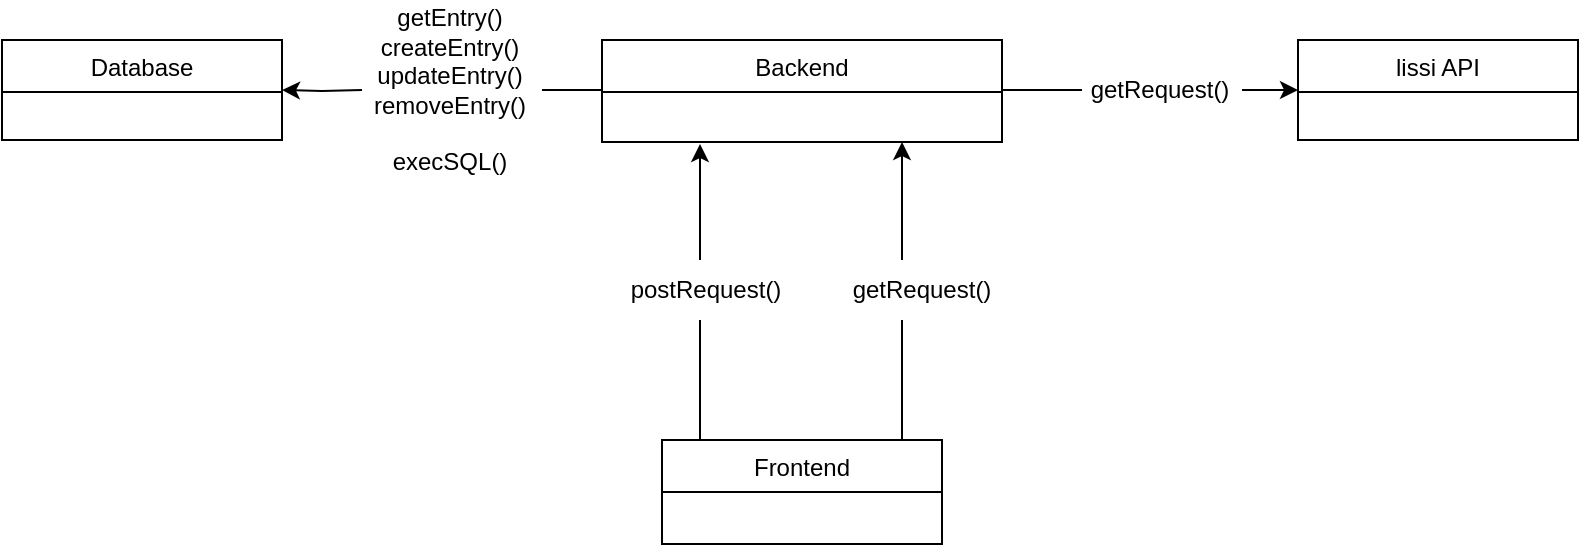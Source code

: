 <mxfile version="18.0.5" type="device"><diagram id="ZJ396-pWzWQ-No3g5gPw" name="Page-1"><mxGraphModel dx="1038" dy="536" grid="1" gridSize="10" guides="1" tooltips="1" connect="1" arrows="1" fold="1" page="1" pageScale="1" pageWidth="827" pageHeight="1169" math="0" shadow="0"><root><mxCell id="0"/><mxCell id="1" parent="0"/><mxCell id="fG8v2CVyYg-OlmHS2oYr-21" style="edgeStyle=orthogonalEdgeStyle;rounded=0;orthogonalLoop=1;jettySize=auto;html=1;entryX=0;entryY=0.5;entryDx=0;entryDy=0;startArrow=none;" edge="1" parent="1" target="fG8v2CVyYg-OlmHS2oYr-6"><mxGeometry relative="1" as="geometry"><mxPoint x="640" y="115" as="sourcePoint"/></mxGeometry></mxCell><mxCell id="fG8v2CVyYg-OlmHS2oYr-23" style="edgeStyle=orthogonalEdgeStyle;rounded=0;orthogonalLoop=1;jettySize=auto;html=1;entryX=1;entryY=0.5;entryDx=0;entryDy=0;startArrow=none;" edge="1" parent="1" target="fG8v2CVyYg-OlmHS2oYr-5"><mxGeometry relative="1" as="geometry"><mxPoint x="200" y="115" as="sourcePoint"/></mxGeometry></mxCell><mxCell id="fG8v2CVyYg-OlmHS2oYr-1" value="Backend" style="swimlane;fontStyle=0;childLayout=stackLayout;horizontal=1;startSize=26;fillColor=none;horizontalStack=0;resizeParent=1;resizeParentMax=0;resizeLast=0;collapsible=1;marginBottom=0;" vertex="1" parent="1"><mxGeometry x="320" y="90" width="200" height="51" as="geometry"/></mxCell><mxCell id="fG8v2CVyYg-OlmHS2oYr-5" value="Database" style="swimlane;fontStyle=0;childLayout=stackLayout;horizontal=1;startSize=26;fillColor=none;horizontalStack=0;resizeParent=1;resizeParentMax=0;resizeLast=0;collapsible=1;marginBottom=0;" vertex="1" parent="1"><mxGeometry x="20" y="90" width="140" height="50" as="geometry"/></mxCell><mxCell id="fG8v2CVyYg-OlmHS2oYr-6" value="lissi API" style="swimlane;fontStyle=0;childLayout=stackLayout;horizontal=1;startSize=26;fillColor=none;horizontalStack=0;resizeParent=1;resizeParentMax=0;resizeLast=0;collapsible=1;marginBottom=0;" vertex="1" parent="1"><mxGeometry x="668" y="90" width="140" height="50" as="geometry"/></mxCell><mxCell id="fG8v2CVyYg-OlmHS2oYr-10" style="edgeStyle=orthogonalEdgeStyle;rounded=0;orthogonalLoop=1;jettySize=auto;html=1;exitX=0.25;exitY=0;exitDx=0;exitDy=0;entryX=0.25;entryY=1;entryDx=0;entryDy=0;startArrow=none;" edge="1" parent="1"><mxGeometry relative="1" as="geometry"><mxPoint x="369" y="200" as="sourcePoint"/><mxPoint x="369" y="142" as="targetPoint"/></mxGeometry></mxCell><mxCell id="fG8v2CVyYg-OlmHS2oYr-27" style="edgeStyle=orthogonalEdgeStyle;rounded=0;orthogonalLoop=1;jettySize=auto;html=1;startArrow=none;" edge="1" parent="1" source="fG8v2CVyYg-OlmHS2oYr-17"><mxGeometry relative="1" as="geometry"><mxPoint x="470" y="141" as="targetPoint"/><Array as="points"><mxPoint x="470" y="141"/></Array></mxGeometry></mxCell><mxCell id="fG8v2CVyYg-OlmHS2oYr-7" value="Frontend" style="swimlane;fontStyle=0;childLayout=stackLayout;horizontal=1;startSize=26;fillColor=none;horizontalStack=0;resizeParent=1;resizeParentMax=0;resizeLast=0;collapsible=1;marginBottom=0;" vertex="1" parent="1"><mxGeometry x="350" y="290" width="140" height="52" as="geometry"/></mxCell><mxCell id="fG8v2CVyYg-OlmHS2oYr-18" value="&lt;div&gt;postRequest()&lt;/div&gt;" style="text;html=1;strokeColor=none;fillColor=none;align=center;verticalAlign=middle;whiteSpace=wrap;rounded=0;" vertex="1" parent="1"><mxGeometry x="342" y="200" width="60" height="30" as="geometry"/></mxCell><mxCell id="fG8v2CVyYg-OlmHS2oYr-19" value="" style="edgeStyle=orthogonalEdgeStyle;rounded=0;orthogonalLoop=1;jettySize=auto;html=1;exitX=0.25;exitY=0;exitDx=0;exitDy=0;entryX=0.25;entryY=1;entryDx=0;entryDy=0;endArrow=none;" edge="1" parent="1"><mxGeometry relative="1" as="geometry"><mxPoint x="369" y="290" as="sourcePoint"/><mxPoint x="369" y="230" as="targetPoint"/><Array as="points"><mxPoint x="369" y="260"/><mxPoint x="369" y="260"/></Array></mxGeometry></mxCell><mxCell id="fG8v2CVyYg-OlmHS2oYr-13" value="getRequest()" style="text;html=1;strokeColor=none;fillColor=none;align=center;verticalAlign=middle;whiteSpace=wrap;rounded=0;" vertex="1" parent="1"><mxGeometry x="569" y="100" width="60" height="30" as="geometry"/></mxCell><mxCell id="fG8v2CVyYg-OlmHS2oYr-22" value="" style="edgeStyle=orthogonalEdgeStyle;rounded=0;orthogonalLoop=1;jettySize=auto;html=1;endArrow=none;" edge="1" parent="1" source="fG8v2CVyYg-OlmHS2oYr-1"><mxGeometry relative="1" as="geometry"><mxPoint x="520" y="115.5" as="sourcePoint"/><mxPoint x="560" y="115" as="targetPoint"/></mxGeometry></mxCell><mxCell id="fG8v2CVyYg-OlmHS2oYr-14" value="&lt;div&gt;getEntry()&lt;/div&gt;&lt;div&gt;createEntry()&lt;/div&gt;updateEntry()&lt;br&gt;removeEntry()&lt;br&gt;&lt;br&gt;execSQL()" style="text;html=1;strokeColor=none;fillColor=none;align=center;verticalAlign=middle;whiteSpace=wrap;rounded=0;" vertex="1" parent="1"><mxGeometry x="214" y="70" width="60" height="90" as="geometry"/></mxCell><mxCell id="fG8v2CVyYg-OlmHS2oYr-24" value="" style="edgeStyle=orthogonalEdgeStyle;rounded=0;orthogonalLoop=1;jettySize=auto;html=1;endArrow=none;" edge="1" parent="1" source="fG8v2CVyYg-OlmHS2oYr-1"><mxGeometry relative="1" as="geometry"><mxPoint x="320" y="115.5" as="sourcePoint"/><mxPoint x="290" y="115" as="targetPoint"/><Array as="points"><mxPoint x="295" y="116"/></Array></mxGeometry></mxCell><mxCell id="fG8v2CVyYg-OlmHS2oYr-17" value="getRequest()" style="text;html=1;strokeColor=none;fillColor=none;align=center;verticalAlign=middle;whiteSpace=wrap;rounded=0;" vertex="1" parent="1"><mxGeometry x="450" y="200" width="60" height="30" as="geometry"/></mxCell><mxCell id="fG8v2CVyYg-OlmHS2oYr-28" value="" style="edgeStyle=orthogonalEdgeStyle;rounded=0;orthogonalLoop=1;jettySize=auto;html=1;endArrow=none;" edge="1" parent="1"><mxGeometry relative="1" as="geometry"><mxPoint x="470" y="290" as="sourcePoint"/><mxPoint x="470" y="230" as="targetPoint"/><Array as="points"/></mxGeometry></mxCell></root></mxGraphModel></diagram></mxfile>